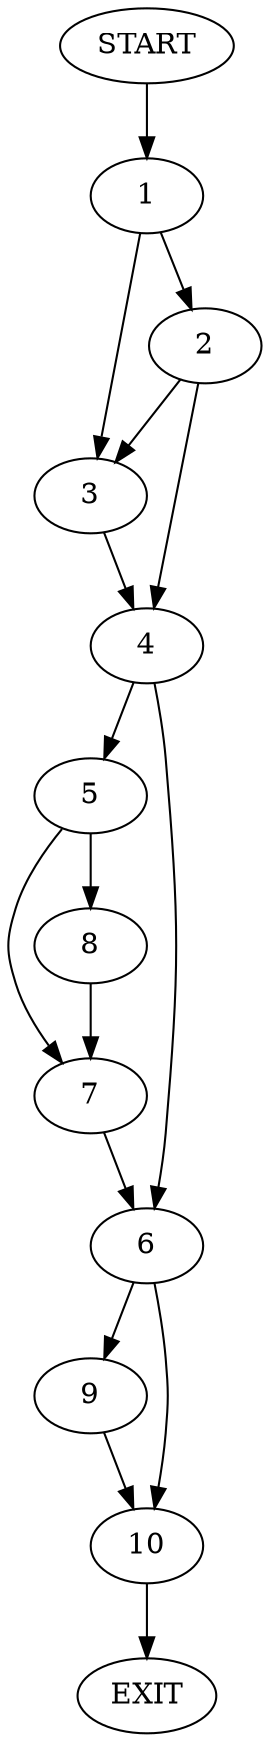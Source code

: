 digraph {
0 [label="START"]
11 [label="EXIT"]
0 -> 1
1 -> 2
1 -> 3
3 -> 4
2 -> 4
2 -> 3
4 -> 5
4 -> 6
5 -> 7
5 -> 8
6 -> 9
6 -> 10
7 -> 6
8 -> 7
9 -> 10
10 -> 11
}
